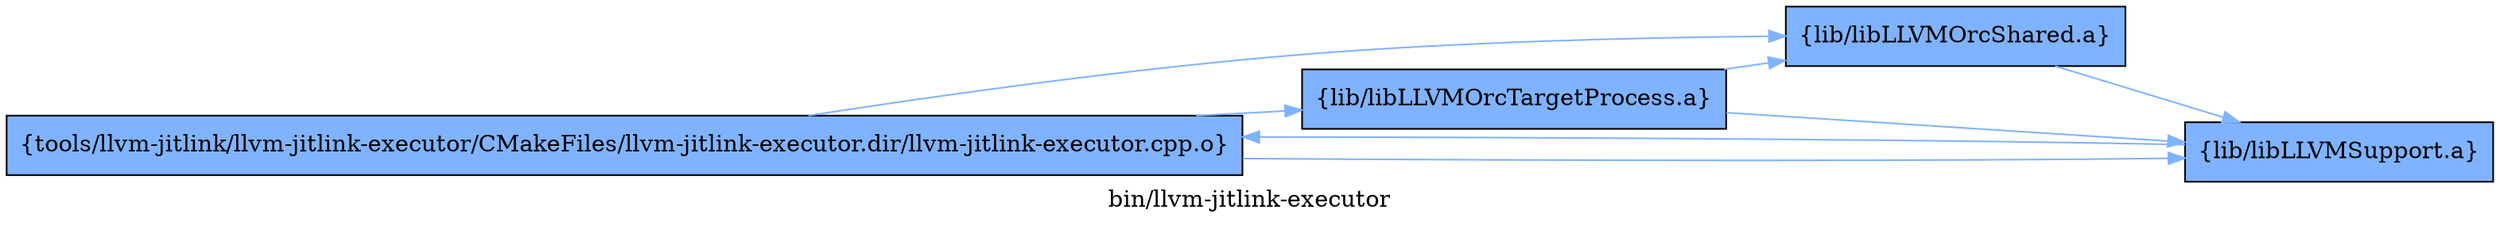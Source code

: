 digraph "bin/llvm-jitlink-executor" {
	label="bin/llvm-jitlink-executor";
	rankdir=LR;
	{ rank=same; Node0x56270e8b3fa8;  }

	Node0x56270e8b3fa8 [shape=record,shape=box,group=1,style=filled,fillcolor="0.600000 0.5 1",label="{tools/llvm-jitlink/llvm-jitlink-executor/CMakeFiles/llvm-jitlink-executor.dir/llvm-jitlink-executor.cpp.o}"];
	Node0x56270e8b3fa8 -> Node0x56270e8b49f8[color="0.600000 0.5 1"];
	Node0x56270e8b3fa8 -> Node0x56270e8b4ef8[color="0.600000 0.5 1"];
	Node0x56270e8b3fa8 -> Node0x56270e8b3ff8[color="0.600000 0.5 1"];
	Node0x56270e8b49f8 [shape=record,shape=box,group=1,style=filled,fillcolor="0.600000 0.5 1",label="{lib/libLLVMOrcShared.a}"];
	Node0x56270e8b49f8 -> Node0x56270e8b3ff8[color="0.600000 0.5 1"];
	Node0x56270e8b4ef8 [shape=record,shape=box,group=1,style=filled,fillcolor="0.600000 0.5 1",label="{lib/libLLVMOrcTargetProcess.a}"];
	Node0x56270e8b4ef8 -> Node0x56270e8b49f8[color="0.600000 0.5 1"];
	Node0x56270e8b4ef8 -> Node0x56270e8b3ff8[color="0.600000 0.5 1"];
	Node0x56270e8b3ff8 [shape=record,shape=box,group=1,style=filled,fillcolor="0.600000 0.5 1",label="{lib/libLLVMSupport.a}"];
	Node0x56270e8b3ff8 -> Node0x56270e8b3fa8[color="0.600000 0.5 1"];
}
